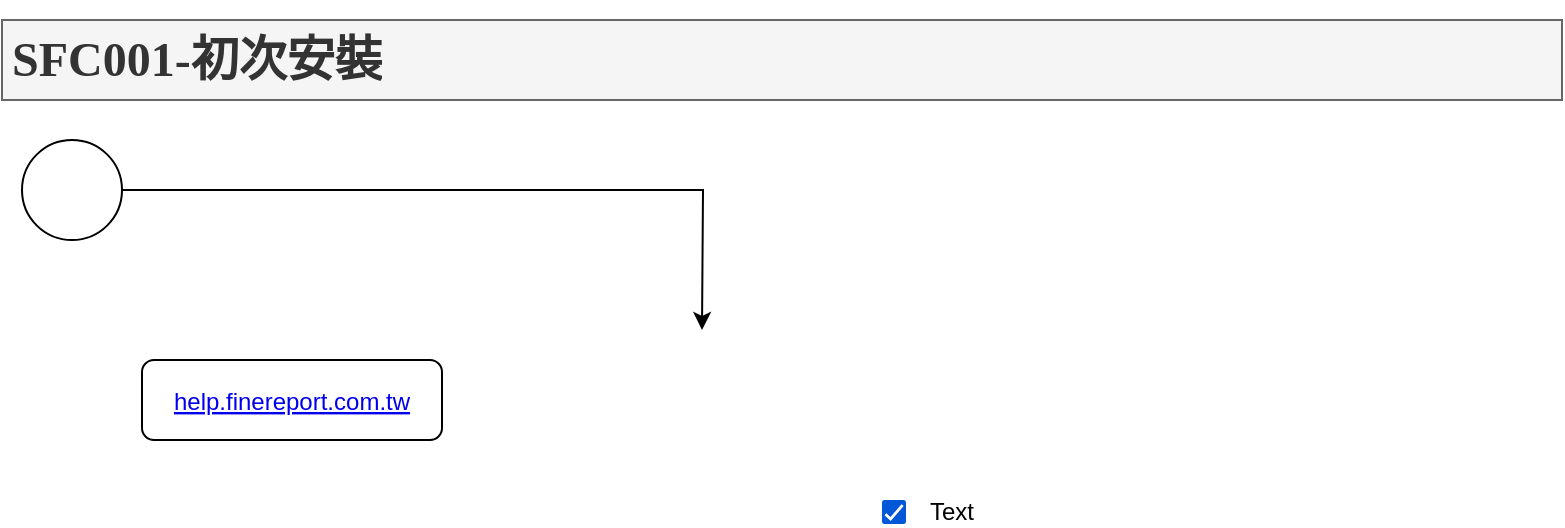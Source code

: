 <mxfile version="12.5.5" type="github">
  <diagram id="WJbkcrBmJmuA8XXHKe5_" name="第1頁">
    <mxGraphModel dx="1550" dy="836" grid="1" gridSize="10" guides="1" tooltips="1" connect="1" arrows="1" fold="1" page="1" pageScale="1" pageWidth="827" pageHeight="1169" math="0" shadow="0" extFonts="Noto Sans^https://fonts.googleapis.com/css?family=Noto+Sans|Noto Sans CJK^https://fonts.googleapis.com/css?family=Noto+Sans+CJK|Noto Sans TC^https://fonts.googleapis.com/css?family=Noto+Sans+TC">
      <root>
        <mxCell id="0"/>
        <mxCell id="1" parent="0"/>
        <mxCell id="_CbOn4KpQWJh2y3hmL9X-1" value="&lt;h1&gt;SFC001-初次安裝&lt;/h1&gt;" style="text;html=1;strokeColor=#666666;fillColor=#f5f5f5;spacing=5;spacingTop=-20;whiteSpace=wrap;overflow=hidden;rounded=0;fontColor=#333333;fontFamily=Noto Sans TC;FType=g;" parent="1" vertex="1">
          <mxGeometry x="20" y="10" width="780" height="40" as="geometry"/>
        </mxCell>
        <mxCell id="vaWpKMgg9GfqvfIClh7l-8" value="" style="edgeStyle=orthogonalEdgeStyle;rounded=0;orthogonalLoop=1;jettySize=auto;html=1;" edge="1" parent="1" source="vaWpKMgg9GfqvfIClh7l-1">
          <mxGeometry relative="1" as="geometry">
            <mxPoint x="370" y="165" as="targetPoint"/>
          </mxGeometry>
        </mxCell>
        <mxCell id="vaWpKMgg9GfqvfIClh7l-1" value="" style="shape=mxgraph.bpmn.shape;html=1;verticalLabelPosition=bottom;labelBackgroundColor=#ffffff;verticalAlign=top;align=center;perimeter=ellipsePerimeter;outlineConnect=0;outline=standard;symbol=general;" vertex="1" parent="1">
          <mxGeometry x="30" y="70" width="50" height="50" as="geometry"/>
        </mxCell>
        <mxCell id="vaWpKMgg9GfqvfIClh7l-30" value="Text" style="html=1;shadow=0;dashed=0;shape=mxgraph.atlassian.checkbox_2;fillColor=#0057D8;strokeColor=none;align=left;verticalAlign=middle;fontStyle=0;fontSize=12;labelPosition=right;verticalLabelPosition=middle;spacingLeft=10" vertex="1" parent="1">
          <mxGeometry x="460" y="250" width="12" height="12" as="geometry"/>
        </mxCell>
        <UserObject label="help.finereport.com.tw" link="http://help.finereport.com.tw" id="vaWpKMgg9GfqvfIClh7l-32">
          <mxCell style="fontColor=#0000EE;fontStyle=4;rounded=1;overflow=hidden;spacing=10;" vertex="1" parent="1">
            <mxGeometry x="90" y="180" width="150" height="40" as="geometry"/>
          </mxCell>
        </UserObject>
      </root>
    </mxGraphModel>
  </diagram>
</mxfile>
